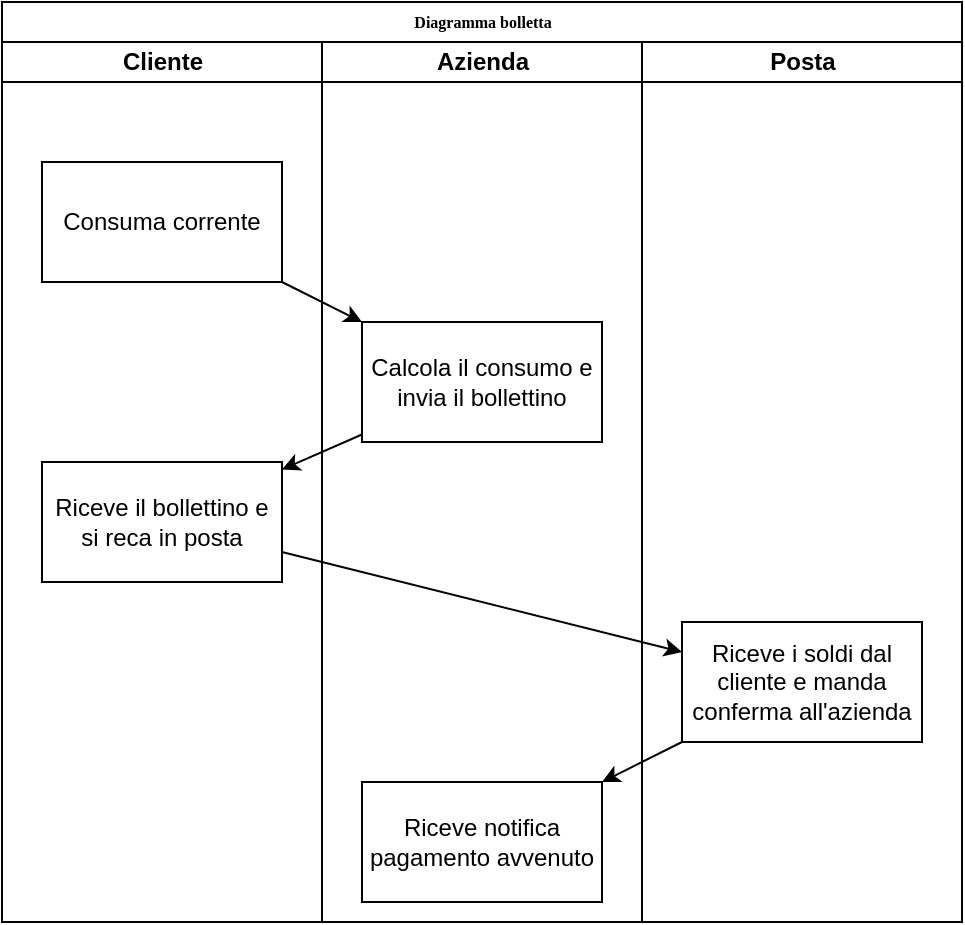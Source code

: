 <mxfile version="13.7.7" type="device"><diagram name="Page-1" id="74e2e168-ea6b-b213-b513-2b3c1d86103e"><mxGraphModel dx="862" dy="450" grid="1" gridSize="10" guides="1" tooltips="1" connect="1" arrows="1" fold="1" page="1" pageScale="1" pageWidth="1100" pageHeight="850" background="#ffffff" math="0" shadow="0"><root><mxCell id="0"/><mxCell id="1" parent="0"/><mxCell id="77e6c97f196da883-1" value="Diagramma bolletta" style="swimlane;html=1;childLayout=stackLayout;startSize=20;rounded=0;shadow=0;labelBackgroundColor=none;strokeWidth=1;fontFamily=Verdana;fontSize=8;align=center;" parent="1" vertex="1"><mxGeometry x="70" y="50" width="480" height="460" as="geometry"><mxRectangle x="70" y="50" width="50" height="20" as="alternateBounds"/></mxGeometry></mxCell><mxCell id="77e6c97f196da883-2" value="Cliente" style="swimlane;html=1;startSize=20;" parent="77e6c97f196da883-1" vertex="1"><mxGeometry y="20" width="160" height="440" as="geometry"/></mxCell><mxCell id="L9Rksk6gYIFyTrMqcYCG-7" value="Consuma corrente" style="rounded=0;whiteSpace=wrap;html=1;" vertex="1" parent="77e6c97f196da883-2"><mxGeometry x="20" y="60" width="120" height="60" as="geometry"/></mxCell><mxCell id="L9Rksk6gYIFyTrMqcYCG-10" value="Riceve il bollettino e si reca in posta" style="rounded=0;whiteSpace=wrap;html=1;" vertex="1" parent="77e6c97f196da883-2"><mxGeometry x="20" y="210" width="120" height="60" as="geometry"/></mxCell><mxCell id="77e6c97f196da883-3" value="Azienda" style="swimlane;html=1;startSize=20;" parent="77e6c97f196da883-1" vertex="1"><mxGeometry x="160" y="20" width="160" height="440" as="geometry"/></mxCell><mxCell id="L9Rksk6gYIFyTrMqcYCG-9" value="Calcola il consumo e invia il bollettino" style="rounded=0;whiteSpace=wrap;html=1;" vertex="1" parent="77e6c97f196da883-3"><mxGeometry x="20" y="140" width="120" height="60" as="geometry"/></mxCell><mxCell id="L9Rksk6gYIFyTrMqcYCG-15" value="Riceve notifica pagamento avvenuto" style="rounded=0;whiteSpace=wrap;html=1;" vertex="1" parent="77e6c97f196da883-3"><mxGeometry x="20" y="370" width="120" height="60" as="geometry"/></mxCell><mxCell id="77e6c97f196da883-4" value="Posta" style="swimlane;html=1;startSize=20;" parent="77e6c97f196da883-1" vertex="1"><mxGeometry x="320" y="20" width="160" height="440" as="geometry"/></mxCell><mxCell id="L9Rksk6gYIFyTrMqcYCG-13" value="Riceve i soldi dal cliente e manda conferma all'azienda" style="rounded=0;whiteSpace=wrap;html=1;" vertex="1" parent="77e6c97f196da883-4"><mxGeometry x="20" y="290" width="120" height="60" as="geometry"/></mxCell><mxCell id="L9Rksk6gYIFyTrMqcYCG-11" value="" style="endArrow=classic;html=1;" edge="1" parent="77e6c97f196da883-1" source="L9Rksk6gYIFyTrMqcYCG-7" target="L9Rksk6gYIFyTrMqcYCG-9"><mxGeometry width="50" height="50" relative="1" as="geometry"><mxPoint x="260" y="280" as="sourcePoint"/><mxPoint x="230" y="120" as="targetPoint"/></mxGeometry></mxCell><mxCell id="L9Rksk6gYIFyTrMqcYCG-12" value="" style="endArrow=classic;html=1;" edge="1" parent="77e6c97f196da883-1" source="L9Rksk6gYIFyTrMqcYCG-9" target="L9Rksk6gYIFyTrMqcYCG-10"><mxGeometry width="50" height="50" relative="1" as="geometry"><mxPoint x="260" y="280" as="sourcePoint"/><mxPoint x="310" y="230" as="targetPoint"/></mxGeometry></mxCell><mxCell id="L9Rksk6gYIFyTrMqcYCG-14" value="" style="endArrow=classic;html=1;" edge="1" parent="77e6c97f196da883-1" source="L9Rksk6gYIFyTrMqcYCG-10" target="L9Rksk6gYIFyTrMqcYCG-13"><mxGeometry width="50" height="50" relative="1" as="geometry"><mxPoint x="260" y="270" as="sourcePoint"/><mxPoint x="360" y="300" as="targetPoint"/></mxGeometry></mxCell><mxCell id="L9Rksk6gYIFyTrMqcYCG-16" value="" style="endArrow=classic;html=1;" edge="1" parent="77e6c97f196da883-1" source="L9Rksk6gYIFyTrMqcYCG-13" target="L9Rksk6gYIFyTrMqcYCG-15"><mxGeometry width="50" height="50" relative="1" as="geometry"><mxPoint x="260" y="450" as="sourcePoint"/><mxPoint x="310" y="400" as="targetPoint"/></mxGeometry></mxCell></root></mxGraphModel></diagram></mxfile>